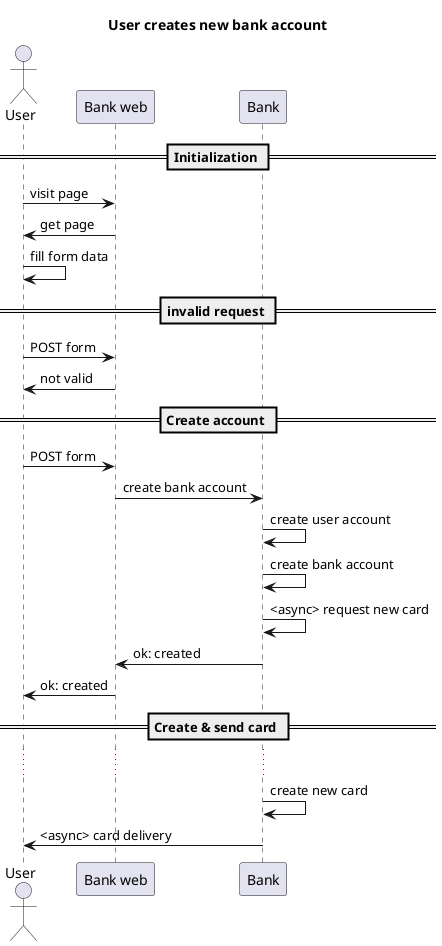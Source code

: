 @startuml

title User creates new bank account
actor User

== Initialization ==
User -> "Bank web": visit page
User <- "Bank web": get page

User -> User: fill form data

== invalid request ==
User -> "Bank web": POST form
User <- "Bank web": not valid

== Create account ==
User -> "Bank web": POST form
"Bank web" -> Bank: create bank account

Bank -> Bank: create user account
Bank -> Bank: create bank account
Bank -> Bank: <async> request new card

"Bank web" <- Bank: ok: created
User <- "Bank web": ok: created

== Create & send card ==
...
Bank -> Bank: create new card
User <- Bank: <async> card delivery

@enduml